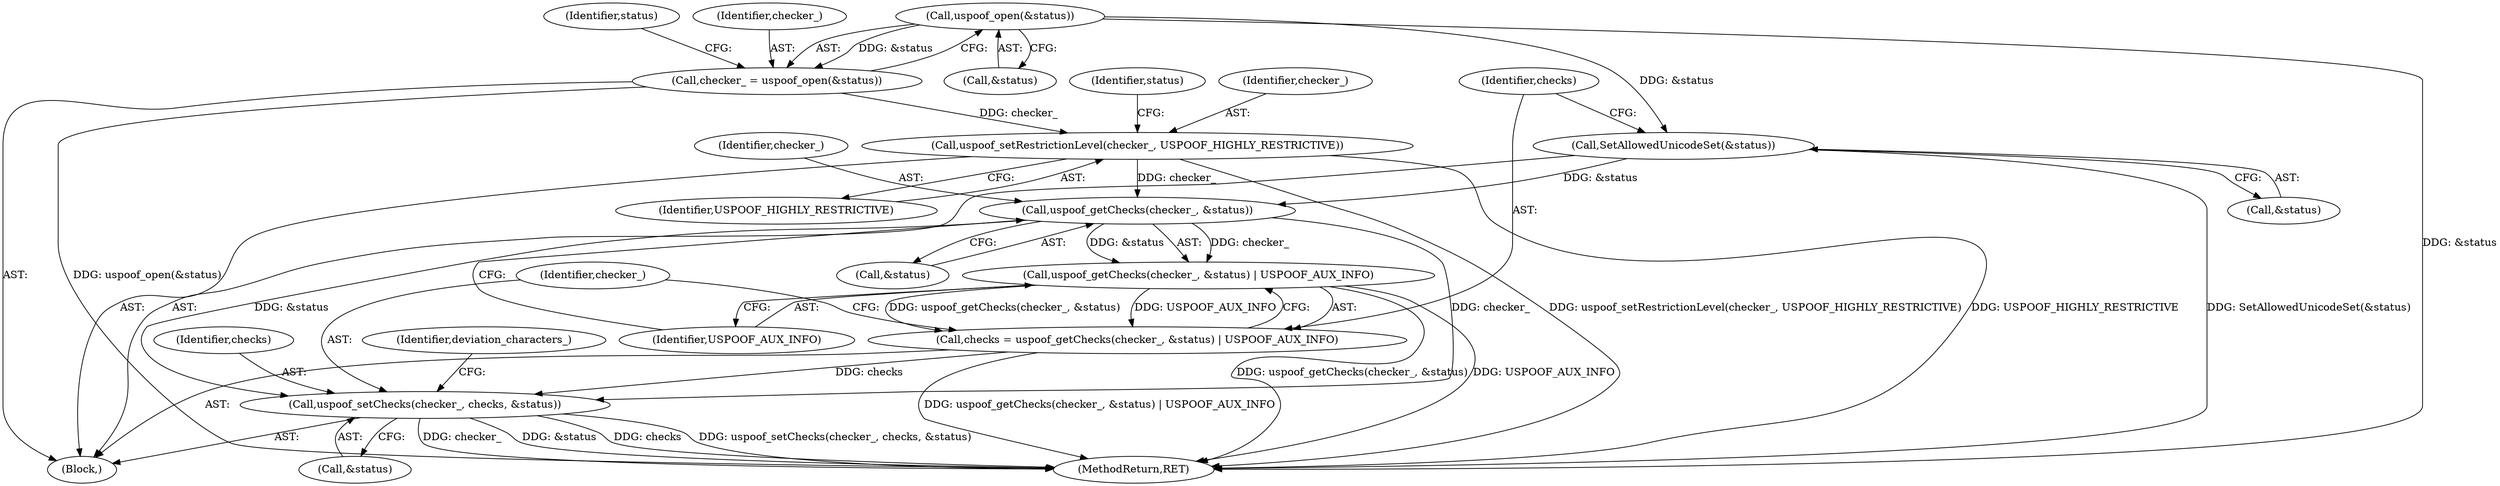 digraph "0_Chrome_b3f0207c14fccc11aaa9d4975ebe46554ad289cb@API" {
"1000120" [label="(Call,uspoof_open(&status))"];
"1000118" [label="(Call,checker_ = uspoof_open(&status))"];
"1000131" [label="(Call,uspoof_setRestrictionLevel(checker_, USPOOF_HIGHLY_RESTRICTIVE))"];
"1000141" [label="(Call,uspoof_getChecks(checker_, &status))"];
"1000140" [label="(Call,uspoof_getChecks(checker_, &status) | USPOOF_AUX_INFO)"];
"1000138" [label="(Call,checks = uspoof_getChecks(checker_, &status) | USPOOF_AUX_INFO)"];
"1000146" [label="(Call,uspoof_setChecks(checker_, checks, &status))"];
"1000134" [label="(Call,SetAllowedUnicodeSet(&status))"];
"1000141" [label="(Call,uspoof_getChecks(checker_, &status))"];
"1000142" [label="(Identifier,checker_)"];
"1000119" [label="(Identifier,checker_)"];
"1000138" [label="(Call,checks = uspoof_getChecks(checker_, &status) | USPOOF_AUX_INFO)"];
"1000140" [label="(Call,uspoof_getChecks(checker_, &status) | USPOOF_AUX_INFO)"];
"1000118" [label="(Call,checker_ = uspoof_open(&status))"];
"1000136" [label="(Identifier,status)"];
"1000135" [label="(Call,&status)"];
"1000113" [label="(Block,)"];
"1000147" [label="(Identifier,checker_)"];
"1000131" [label="(Call,uspoof_setRestrictionLevel(checker_, USPOOF_HIGHLY_RESTRICTIVE))"];
"1000133" [label="(Identifier,USPOOF_HIGHLY_RESTRICTIVE)"];
"1000230" [label="(MethodReturn,RET)"];
"1000134" [label="(Call,SetAllowedUnicodeSet(&status))"];
"1000145" [label="(Identifier,USPOOF_AUX_INFO)"];
"1000149" [label="(Call,&status)"];
"1000152" [label="(Identifier,deviation_characters_)"];
"1000132" [label="(Identifier,checker_)"];
"1000125" [label="(Identifier,status)"];
"1000139" [label="(Identifier,checks)"];
"1000120" [label="(Call,uspoof_open(&status))"];
"1000148" [label="(Identifier,checks)"];
"1000146" [label="(Call,uspoof_setChecks(checker_, checks, &status))"];
"1000143" [label="(Call,&status)"];
"1000121" [label="(Call,&status)"];
"1000120" -> "1000118"  [label="AST: "];
"1000120" -> "1000121"  [label="CFG: "];
"1000121" -> "1000120"  [label="AST: "];
"1000118" -> "1000120"  [label="CFG: "];
"1000120" -> "1000230"  [label="DDG: &status"];
"1000120" -> "1000118"  [label="DDG: &status"];
"1000120" -> "1000134"  [label="DDG: &status"];
"1000118" -> "1000113"  [label="AST: "];
"1000119" -> "1000118"  [label="AST: "];
"1000125" -> "1000118"  [label="CFG: "];
"1000118" -> "1000230"  [label="DDG: uspoof_open(&status)"];
"1000118" -> "1000131"  [label="DDG: checker_"];
"1000131" -> "1000113"  [label="AST: "];
"1000131" -> "1000133"  [label="CFG: "];
"1000132" -> "1000131"  [label="AST: "];
"1000133" -> "1000131"  [label="AST: "];
"1000136" -> "1000131"  [label="CFG: "];
"1000131" -> "1000230"  [label="DDG: USPOOF_HIGHLY_RESTRICTIVE"];
"1000131" -> "1000230"  [label="DDG: uspoof_setRestrictionLevel(checker_, USPOOF_HIGHLY_RESTRICTIVE)"];
"1000131" -> "1000141"  [label="DDG: checker_"];
"1000141" -> "1000140"  [label="AST: "];
"1000141" -> "1000143"  [label="CFG: "];
"1000142" -> "1000141"  [label="AST: "];
"1000143" -> "1000141"  [label="AST: "];
"1000145" -> "1000141"  [label="CFG: "];
"1000141" -> "1000140"  [label="DDG: checker_"];
"1000141" -> "1000140"  [label="DDG: &status"];
"1000134" -> "1000141"  [label="DDG: &status"];
"1000141" -> "1000146"  [label="DDG: checker_"];
"1000141" -> "1000146"  [label="DDG: &status"];
"1000140" -> "1000138"  [label="AST: "];
"1000140" -> "1000145"  [label="CFG: "];
"1000145" -> "1000140"  [label="AST: "];
"1000138" -> "1000140"  [label="CFG: "];
"1000140" -> "1000230"  [label="DDG: uspoof_getChecks(checker_, &status)"];
"1000140" -> "1000230"  [label="DDG: USPOOF_AUX_INFO"];
"1000140" -> "1000138"  [label="DDG: uspoof_getChecks(checker_, &status)"];
"1000140" -> "1000138"  [label="DDG: USPOOF_AUX_INFO"];
"1000138" -> "1000113"  [label="AST: "];
"1000139" -> "1000138"  [label="AST: "];
"1000147" -> "1000138"  [label="CFG: "];
"1000138" -> "1000230"  [label="DDG: uspoof_getChecks(checker_, &status) | USPOOF_AUX_INFO"];
"1000138" -> "1000146"  [label="DDG: checks"];
"1000146" -> "1000113"  [label="AST: "];
"1000146" -> "1000149"  [label="CFG: "];
"1000147" -> "1000146"  [label="AST: "];
"1000148" -> "1000146"  [label="AST: "];
"1000149" -> "1000146"  [label="AST: "];
"1000152" -> "1000146"  [label="CFG: "];
"1000146" -> "1000230"  [label="DDG: &status"];
"1000146" -> "1000230"  [label="DDG: checks"];
"1000146" -> "1000230"  [label="DDG: uspoof_setChecks(checker_, checks, &status)"];
"1000146" -> "1000230"  [label="DDG: checker_"];
"1000134" -> "1000113"  [label="AST: "];
"1000134" -> "1000135"  [label="CFG: "];
"1000135" -> "1000134"  [label="AST: "];
"1000139" -> "1000134"  [label="CFG: "];
"1000134" -> "1000230"  [label="DDG: SetAllowedUnicodeSet(&status)"];
}
